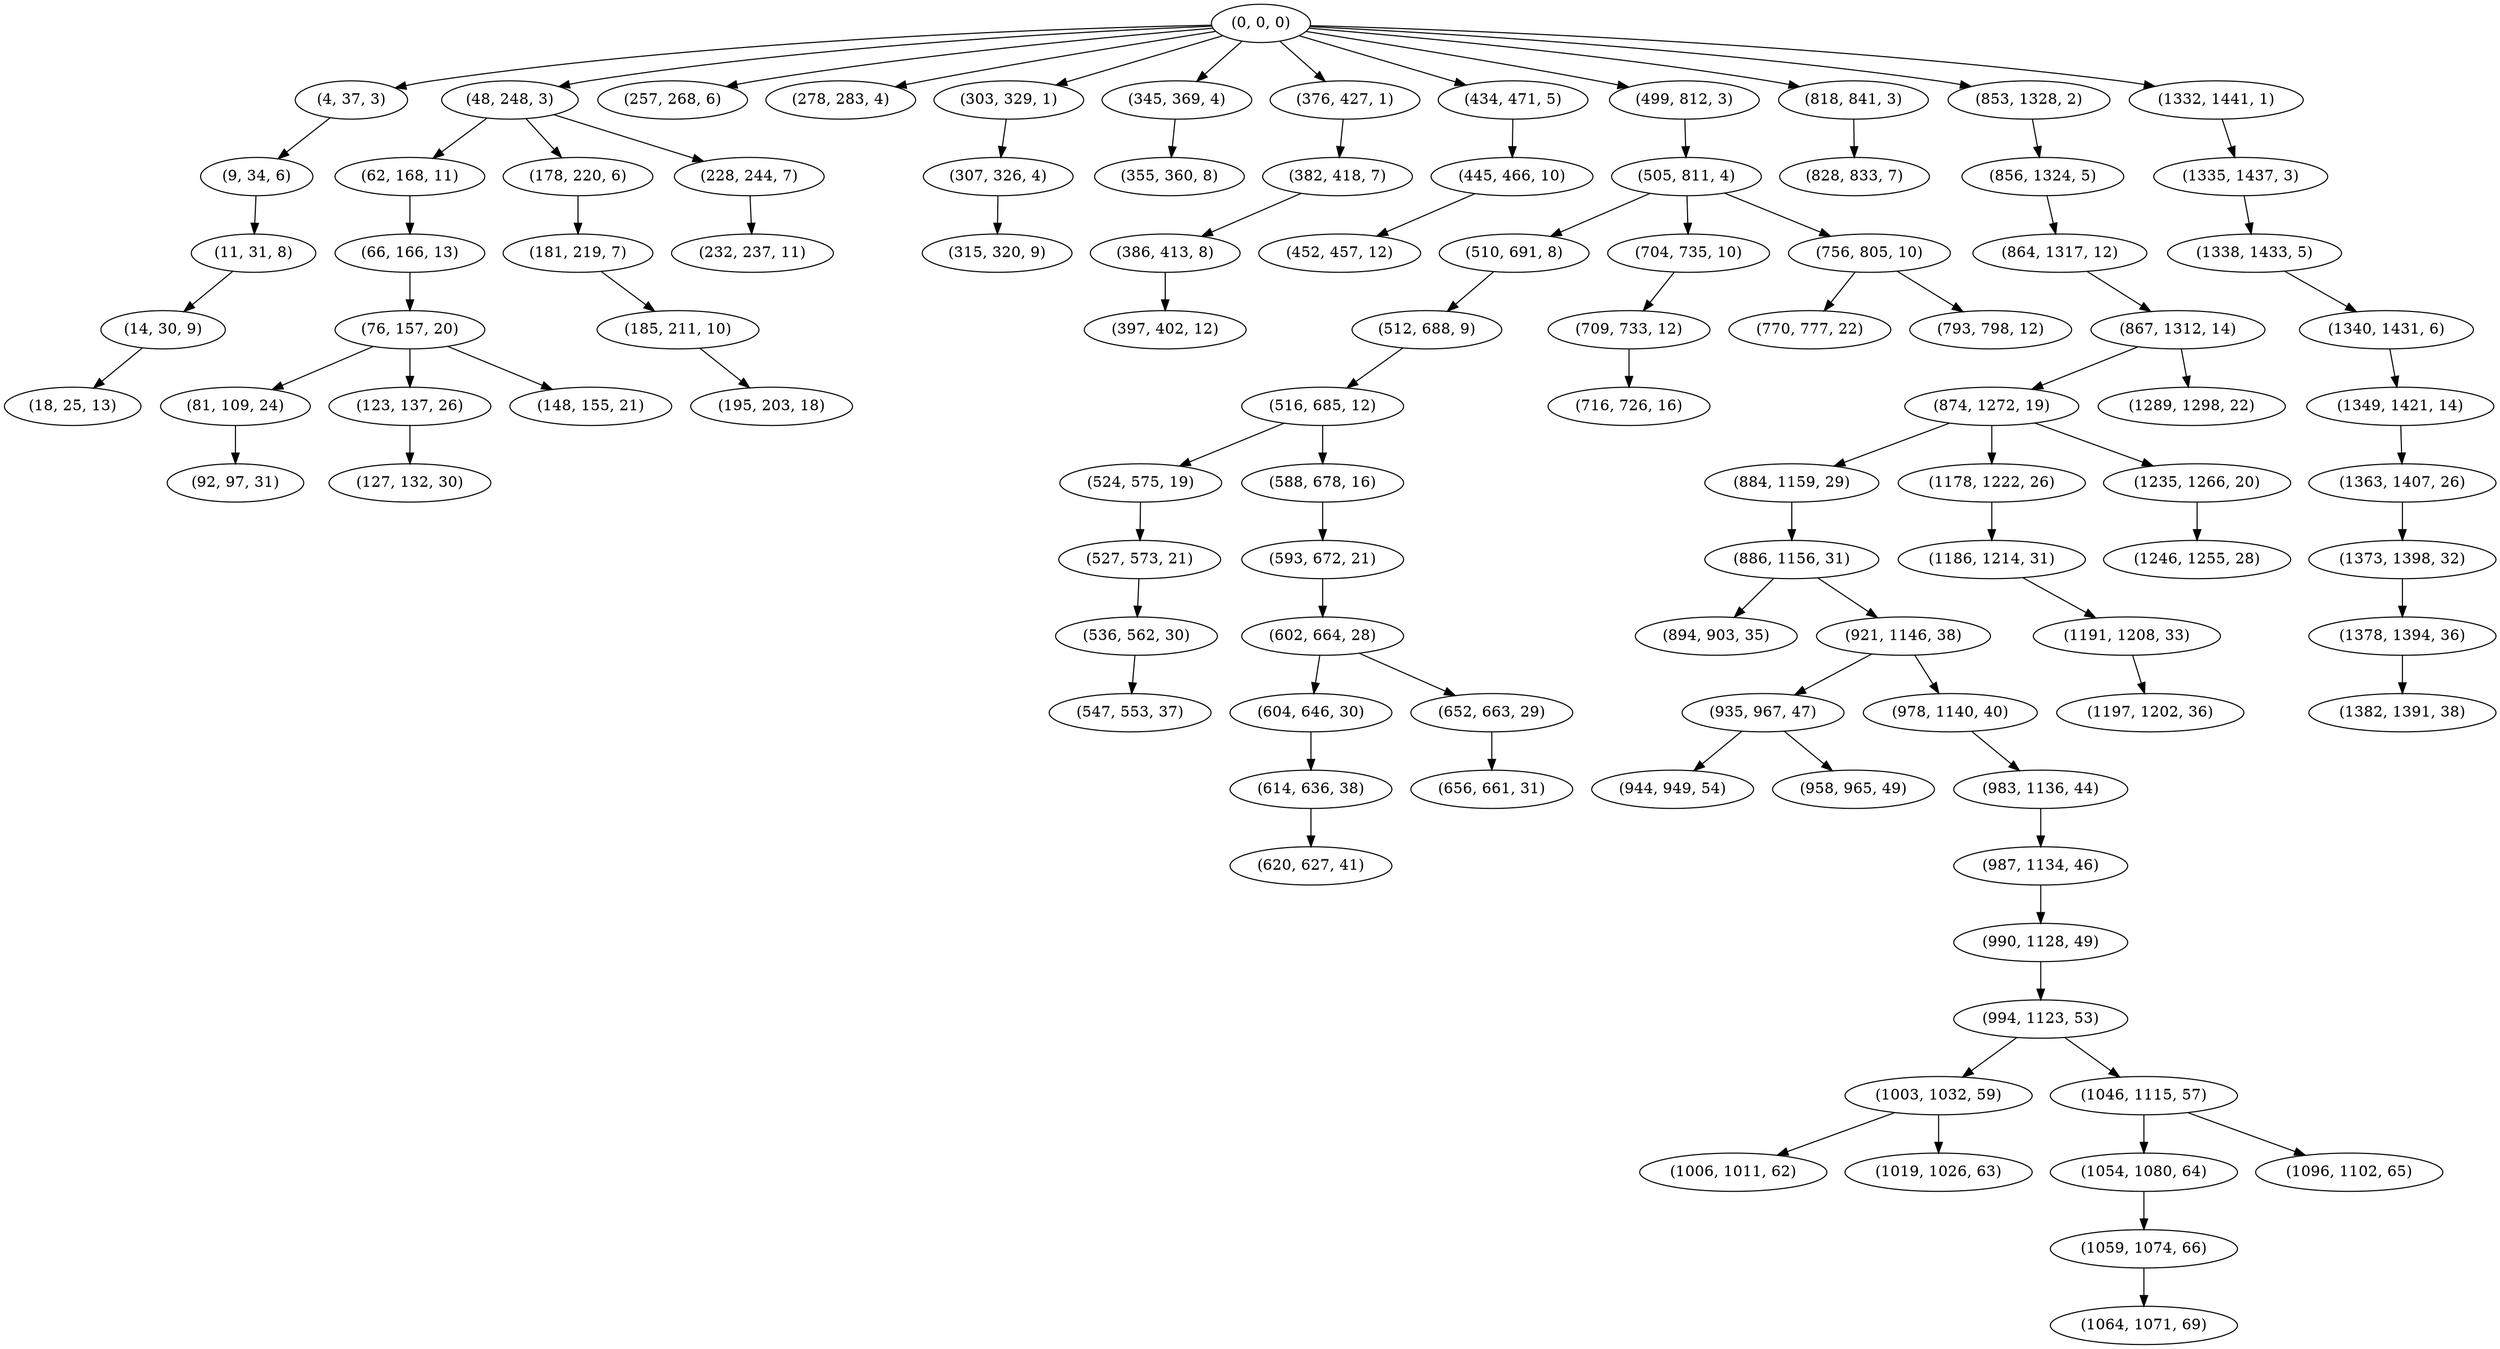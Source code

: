 digraph tree {
    "(0, 0, 0)";
    "(4, 37, 3)";
    "(9, 34, 6)";
    "(11, 31, 8)";
    "(14, 30, 9)";
    "(18, 25, 13)";
    "(48, 248, 3)";
    "(62, 168, 11)";
    "(66, 166, 13)";
    "(76, 157, 20)";
    "(81, 109, 24)";
    "(92, 97, 31)";
    "(123, 137, 26)";
    "(127, 132, 30)";
    "(148, 155, 21)";
    "(178, 220, 6)";
    "(181, 219, 7)";
    "(185, 211, 10)";
    "(195, 203, 18)";
    "(228, 244, 7)";
    "(232, 237, 11)";
    "(257, 268, 6)";
    "(278, 283, 4)";
    "(303, 329, 1)";
    "(307, 326, 4)";
    "(315, 320, 9)";
    "(345, 369, 4)";
    "(355, 360, 8)";
    "(376, 427, 1)";
    "(382, 418, 7)";
    "(386, 413, 8)";
    "(397, 402, 12)";
    "(434, 471, 5)";
    "(445, 466, 10)";
    "(452, 457, 12)";
    "(499, 812, 3)";
    "(505, 811, 4)";
    "(510, 691, 8)";
    "(512, 688, 9)";
    "(516, 685, 12)";
    "(524, 575, 19)";
    "(527, 573, 21)";
    "(536, 562, 30)";
    "(547, 553, 37)";
    "(588, 678, 16)";
    "(593, 672, 21)";
    "(602, 664, 28)";
    "(604, 646, 30)";
    "(614, 636, 38)";
    "(620, 627, 41)";
    "(652, 663, 29)";
    "(656, 661, 31)";
    "(704, 735, 10)";
    "(709, 733, 12)";
    "(716, 726, 16)";
    "(756, 805, 10)";
    "(770, 777, 22)";
    "(793, 798, 12)";
    "(818, 841, 3)";
    "(828, 833, 7)";
    "(853, 1328, 2)";
    "(856, 1324, 5)";
    "(864, 1317, 12)";
    "(867, 1312, 14)";
    "(874, 1272, 19)";
    "(884, 1159, 29)";
    "(886, 1156, 31)";
    "(894, 903, 35)";
    "(921, 1146, 38)";
    "(935, 967, 47)";
    "(944, 949, 54)";
    "(958, 965, 49)";
    "(978, 1140, 40)";
    "(983, 1136, 44)";
    "(987, 1134, 46)";
    "(990, 1128, 49)";
    "(994, 1123, 53)";
    "(1003, 1032, 59)";
    "(1006, 1011, 62)";
    "(1019, 1026, 63)";
    "(1046, 1115, 57)";
    "(1054, 1080, 64)";
    "(1059, 1074, 66)";
    "(1064, 1071, 69)";
    "(1096, 1102, 65)";
    "(1178, 1222, 26)";
    "(1186, 1214, 31)";
    "(1191, 1208, 33)";
    "(1197, 1202, 36)";
    "(1235, 1266, 20)";
    "(1246, 1255, 28)";
    "(1289, 1298, 22)";
    "(1332, 1441, 1)";
    "(1335, 1437, 3)";
    "(1338, 1433, 5)";
    "(1340, 1431, 6)";
    "(1349, 1421, 14)";
    "(1363, 1407, 26)";
    "(1373, 1398, 32)";
    "(1378, 1394, 36)";
    "(1382, 1391, 38)";
    "(0, 0, 0)" -> "(4, 37, 3)";
    "(0, 0, 0)" -> "(48, 248, 3)";
    "(0, 0, 0)" -> "(257, 268, 6)";
    "(0, 0, 0)" -> "(278, 283, 4)";
    "(0, 0, 0)" -> "(303, 329, 1)";
    "(0, 0, 0)" -> "(345, 369, 4)";
    "(0, 0, 0)" -> "(376, 427, 1)";
    "(0, 0, 0)" -> "(434, 471, 5)";
    "(0, 0, 0)" -> "(499, 812, 3)";
    "(0, 0, 0)" -> "(818, 841, 3)";
    "(0, 0, 0)" -> "(853, 1328, 2)";
    "(0, 0, 0)" -> "(1332, 1441, 1)";
    "(4, 37, 3)" -> "(9, 34, 6)";
    "(9, 34, 6)" -> "(11, 31, 8)";
    "(11, 31, 8)" -> "(14, 30, 9)";
    "(14, 30, 9)" -> "(18, 25, 13)";
    "(48, 248, 3)" -> "(62, 168, 11)";
    "(48, 248, 3)" -> "(178, 220, 6)";
    "(48, 248, 3)" -> "(228, 244, 7)";
    "(62, 168, 11)" -> "(66, 166, 13)";
    "(66, 166, 13)" -> "(76, 157, 20)";
    "(76, 157, 20)" -> "(81, 109, 24)";
    "(76, 157, 20)" -> "(123, 137, 26)";
    "(76, 157, 20)" -> "(148, 155, 21)";
    "(81, 109, 24)" -> "(92, 97, 31)";
    "(123, 137, 26)" -> "(127, 132, 30)";
    "(178, 220, 6)" -> "(181, 219, 7)";
    "(181, 219, 7)" -> "(185, 211, 10)";
    "(185, 211, 10)" -> "(195, 203, 18)";
    "(228, 244, 7)" -> "(232, 237, 11)";
    "(303, 329, 1)" -> "(307, 326, 4)";
    "(307, 326, 4)" -> "(315, 320, 9)";
    "(345, 369, 4)" -> "(355, 360, 8)";
    "(376, 427, 1)" -> "(382, 418, 7)";
    "(382, 418, 7)" -> "(386, 413, 8)";
    "(386, 413, 8)" -> "(397, 402, 12)";
    "(434, 471, 5)" -> "(445, 466, 10)";
    "(445, 466, 10)" -> "(452, 457, 12)";
    "(499, 812, 3)" -> "(505, 811, 4)";
    "(505, 811, 4)" -> "(510, 691, 8)";
    "(505, 811, 4)" -> "(704, 735, 10)";
    "(505, 811, 4)" -> "(756, 805, 10)";
    "(510, 691, 8)" -> "(512, 688, 9)";
    "(512, 688, 9)" -> "(516, 685, 12)";
    "(516, 685, 12)" -> "(524, 575, 19)";
    "(516, 685, 12)" -> "(588, 678, 16)";
    "(524, 575, 19)" -> "(527, 573, 21)";
    "(527, 573, 21)" -> "(536, 562, 30)";
    "(536, 562, 30)" -> "(547, 553, 37)";
    "(588, 678, 16)" -> "(593, 672, 21)";
    "(593, 672, 21)" -> "(602, 664, 28)";
    "(602, 664, 28)" -> "(604, 646, 30)";
    "(602, 664, 28)" -> "(652, 663, 29)";
    "(604, 646, 30)" -> "(614, 636, 38)";
    "(614, 636, 38)" -> "(620, 627, 41)";
    "(652, 663, 29)" -> "(656, 661, 31)";
    "(704, 735, 10)" -> "(709, 733, 12)";
    "(709, 733, 12)" -> "(716, 726, 16)";
    "(756, 805, 10)" -> "(770, 777, 22)";
    "(756, 805, 10)" -> "(793, 798, 12)";
    "(818, 841, 3)" -> "(828, 833, 7)";
    "(853, 1328, 2)" -> "(856, 1324, 5)";
    "(856, 1324, 5)" -> "(864, 1317, 12)";
    "(864, 1317, 12)" -> "(867, 1312, 14)";
    "(867, 1312, 14)" -> "(874, 1272, 19)";
    "(867, 1312, 14)" -> "(1289, 1298, 22)";
    "(874, 1272, 19)" -> "(884, 1159, 29)";
    "(874, 1272, 19)" -> "(1178, 1222, 26)";
    "(874, 1272, 19)" -> "(1235, 1266, 20)";
    "(884, 1159, 29)" -> "(886, 1156, 31)";
    "(886, 1156, 31)" -> "(894, 903, 35)";
    "(886, 1156, 31)" -> "(921, 1146, 38)";
    "(921, 1146, 38)" -> "(935, 967, 47)";
    "(921, 1146, 38)" -> "(978, 1140, 40)";
    "(935, 967, 47)" -> "(944, 949, 54)";
    "(935, 967, 47)" -> "(958, 965, 49)";
    "(978, 1140, 40)" -> "(983, 1136, 44)";
    "(983, 1136, 44)" -> "(987, 1134, 46)";
    "(987, 1134, 46)" -> "(990, 1128, 49)";
    "(990, 1128, 49)" -> "(994, 1123, 53)";
    "(994, 1123, 53)" -> "(1003, 1032, 59)";
    "(994, 1123, 53)" -> "(1046, 1115, 57)";
    "(1003, 1032, 59)" -> "(1006, 1011, 62)";
    "(1003, 1032, 59)" -> "(1019, 1026, 63)";
    "(1046, 1115, 57)" -> "(1054, 1080, 64)";
    "(1046, 1115, 57)" -> "(1096, 1102, 65)";
    "(1054, 1080, 64)" -> "(1059, 1074, 66)";
    "(1059, 1074, 66)" -> "(1064, 1071, 69)";
    "(1178, 1222, 26)" -> "(1186, 1214, 31)";
    "(1186, 1214, 31)" -> "(1191, 1208, 33)";
    "(1191, 1208, 33)" -> "(1197, 1202, 36)";
    "(1235, 1266, 20)" -> "(1246, 1255, 28)";
    "(1332, 1441, 1)" -> "(1335, 1437, 3)";
    "(1335, 1437, 3)" -> "(1338, 1433, 5)";
    "(1338, 1433, 5)" -> "(1340, 1431, 6)";
    "(1340, 1431, 6)" -> "(1349, 1421, 14)";
    "(1349, 1421, 14)" -> "(1363, 1407, 26)";
    "(1363, 1407, 26)" -> "(1373, 1398, 32)";
    "(1373, 1398, 32)" -> "(1378, 1394, 36)";
    "(1378, 1394, 36)" -> "(1382, 1391, 38)";
}
